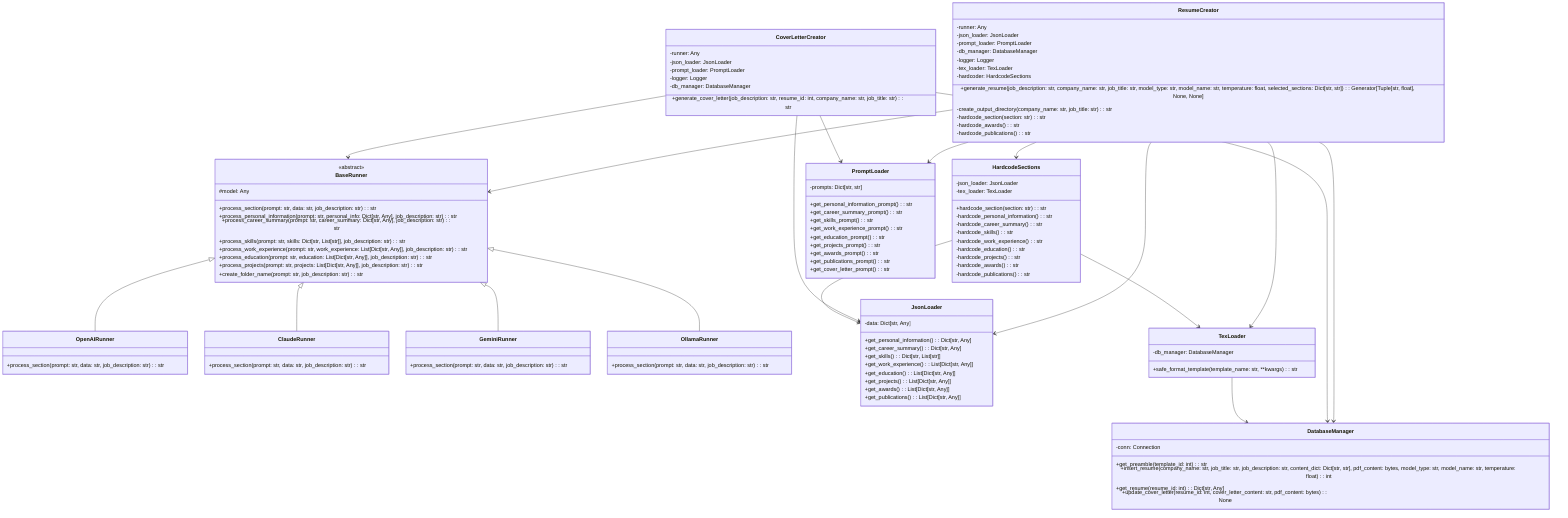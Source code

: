 classDiagram
    class ResumeCreator {
        -runner: Any
        -json_loader: JsonLoader
        -prompt_loader: PromptLoader
        -db_manager: DatabaseManager
        -logger: Logger
        -tex_loader: TexLoader
        -hardcoder: HardcodeSections
        +generate_resume(job_description: str, company_name: str, job_title: str, model_type: str, model_name: str, temperature: float, selected_sections: Dict[str, str]) : Generator[Tuple[str, float], None, None]
        -create_output_directory(company_name: str, job_title: str) : str
        -hardcode_section(section: str) : str
        -hardcode_awards() : str
        -hardcode_publications() : str
    }

    class CoverLetterCreator {
        -runner: Any
        -json_loader: JsonLoader
        -prompt_loader: PromptLoader
        -logger: Logger
        -db_manager: DatabaseManager
        +generate_cover_letter(job_description: str, resume_id: int, company_name: str, job_title: str) : str
    }

    class BaseRunner {
        <<abstract>>
        #model: Any
        +process_section(prompt: str, data: str, job_description: str) : str
        +process_personal_information(prompt: str, personal_info: Dict[str, Any], job_description: str) : str
        +process_career_summary(prompt: str, career_summary: Dict[str, Any], job_description: str) : str
        +process_skills(prompt: str, skills: Dict[str, List[str]], job_description: str) : str
        +process_work_experience(prompt: str, work_experience: List[Dict[str, Any]], job_description: str) : str
        +process_education(prompt: str, education: List[Dict[str, Any]], job_description: str) : str
        +process_projects(prompt: str, projects: List[Dict[str, Any]], job_description: str) : str
        +create_folder_name(prompt: str, job_description: str) : str
    }

    class OpenAIRunner {
        +process_section(prompt: str, data: str, job_description: str) : str
    }

    class ClaudeRunner {
        +process_section(prompt: str, data: str, job_description: str) : str
    }

    class GeminiRunner {
        +process_section(prompt: str, data: str, job_description: str) : str
    }

    class OllamaRunner {
        +process_section(prompt: str, data: str, job_description: str) : str
    }

    class HardcodeSections {
        -json_loader: JsonLoader
        -tex_loader: TexLoader
        +hardcode_section(section: str) : str
        -hardcode_personal_information() : str
        -hardcode_career_summary() : str
        -hardcode_skills() : str
        -hardcode_work_experience() : str
        -hardcode_education() : str
        -hardcode_projects() : str
        -hardcode_awards() : str
        -hardcode_publications() : str
    }

    class DatabaseManager {
        -conn: Connection
        +get_preamble(template_id: int) : str
        +insert_resume(company_name: str, job_title: str, job_description: str, content_dict: Dict[str, str], pdf_content: bytes, model_type: str, model_name: str, temperature: float) : int
        +get_resume(resume_id: int) : Dict[str, Any]
        +update_cover_letter(resume_id: int, cover_letter_content: str, pdf_content: bytes) : None
    }

    class JsonLoader {
        -data: Dict[str, Any]
        +get_personal_information() : Dict[str, Any]
        +get_career_summary() : Dict[str, Any]
        +get_skills() : Dict[str, List[str]]
        +get_work_experience() : List[Dict[str, Any]]
        +get_education() : List[Dict[str, Any]]
        +get_projects() : List[Dict[str, Any]]
        +get_awards() : List[Dict[str, Any]]
        +get_publications() : List[Dict[str, Any]]
    }

    class PromptLoader {
        -prompts: Dict[str, str]
        +get_personal_information_prompt() : str
        +get_career_summary_prompt() : str
        +get_skills_prompt() : str
        +get_work_experience_prompt() : str
        +get_education_prompt() : str
        +get_projects_prompt() : str
        +get_awards_prompt() : str
        +get_publications_prompt() : str
        +get_cover_letter_prompt() : str
    }

    class TexLoader {
        -db_manager: DatabaseManager
        +safe_format_template(template_name: str, **kwargs) : str
    }

    ResumeCreator --> BaseRunner
    ResumeCreator --> JsonLoader
    ResumeCreator --> PromptLoader
    ResumeCreator --> DatabaseManager
    ResumeCreator --> TexLoader
    ResumeCreator --> HardcodeSections
    CoverLetterCreator --> BaseRunner
    CoverLetterCreator --> JsonLoader
    CoverLetterCreator --> PromptLoader
    CoverLetterCreator --> DatabaseManager
    BaseRunner <|-- OpenAIRunner
    BaseRunner <|-- ClaudeRunner
    BaseRunner <|-- GeminiRunner
    BaseRunner <|-- OllamaRunner
    HardcodeSections --> JsonLoader
    HardcodeSections --> TexLoader
    TexLoader --> DatabaseManager